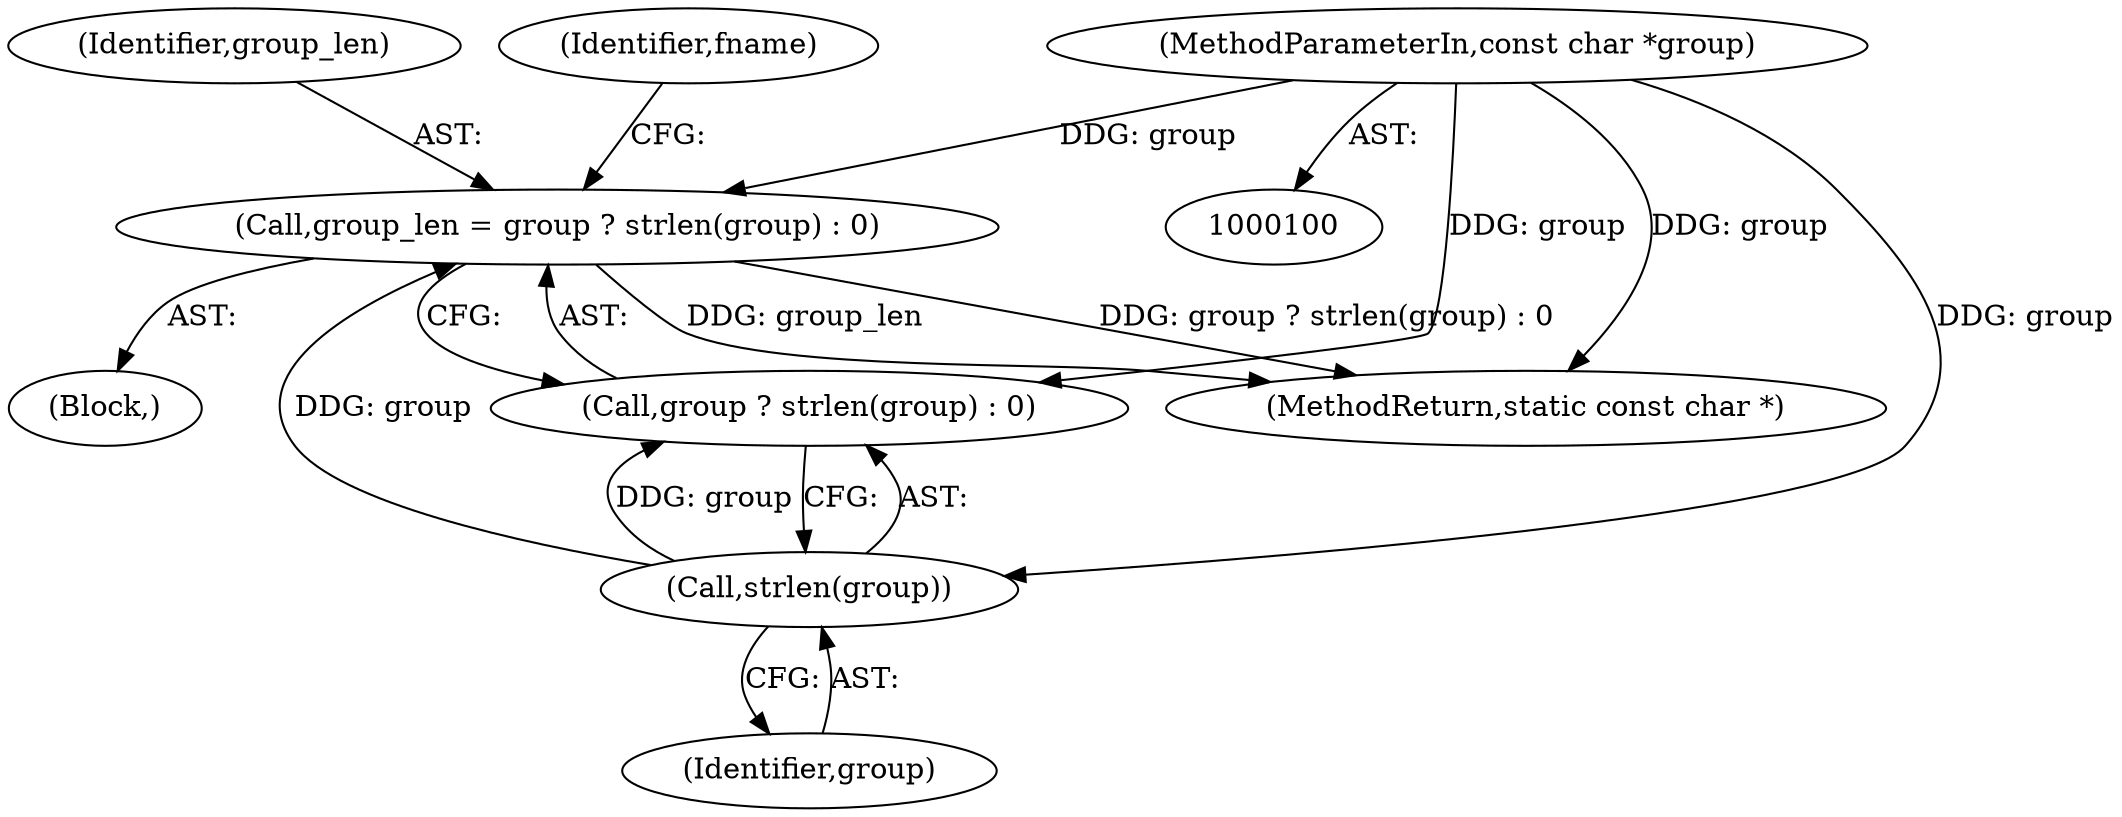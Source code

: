 digraph "0_samba_0dedfbce2c1b851684ba658861fe9d620636c56a@API" {
"1000125" [label="(Call,group_len = group ? strlen(group) : 0)"];
"1000103" [label="(MethodParameterIn,const char *group)"];
"1000129" [label="(Call,strlen(group))"];
"1000130" [label="(Identifier,group)"];
"1000125" [label="(Call,group_len = group ? strlen(group) : 0)"];
"1000103" [label="(MethodParameterIn,const char *group)"];
"1000137" [label="(Identifier,fname)"];
"1000106" [label="(Block,)"];
"1000198" [label="(MethodReturn,static const char *)"];
"1000129" [label="(Call,strlen(group))"];
"1000127" [label="(Call,group ? strlen(group) : 0)"];
"1000126" [label="(Identifier,group_len)"];
"1000125" -> "1000106"  [label="AST: "];
"1000125" -> "1000127"  [label="CFG: "];
"1000126" -> "1000125"  [label="AST: "];
"1000127" -> "1000125"  [label="AST: "];
"1000137" -> "1000125"  [label="CFG: "];
"1000125" -> "1000198"  [label="DDG: group_len"];
"1000125" -> "1000198"  [label="DDG: group ? strlen(group) : 0"];
"1000103" -> "1000125"  [label="DDG: group"];
"1000129" -> "1000125"  [label="DDG: group"];
"1000103" -> "1000100"  [label="AST: "];
"1000103" -> "1000198"  [label="DDG: group"];
"1000103" -> "1000127"  [label="DDG: group"];
"1000103" -> "1000129"  [label="DDG: group"];
"1000129" -> "1000127"  [label="AST: "];
"1000129" -> "1000130"  [label="CFG: "];
"1000130" -> "1000129"  [label="AST: "];
"1000127" -> "1000129"  [label="CFG: "];
"1000129" -> "1000127"  [label="DDG: group"];
}
